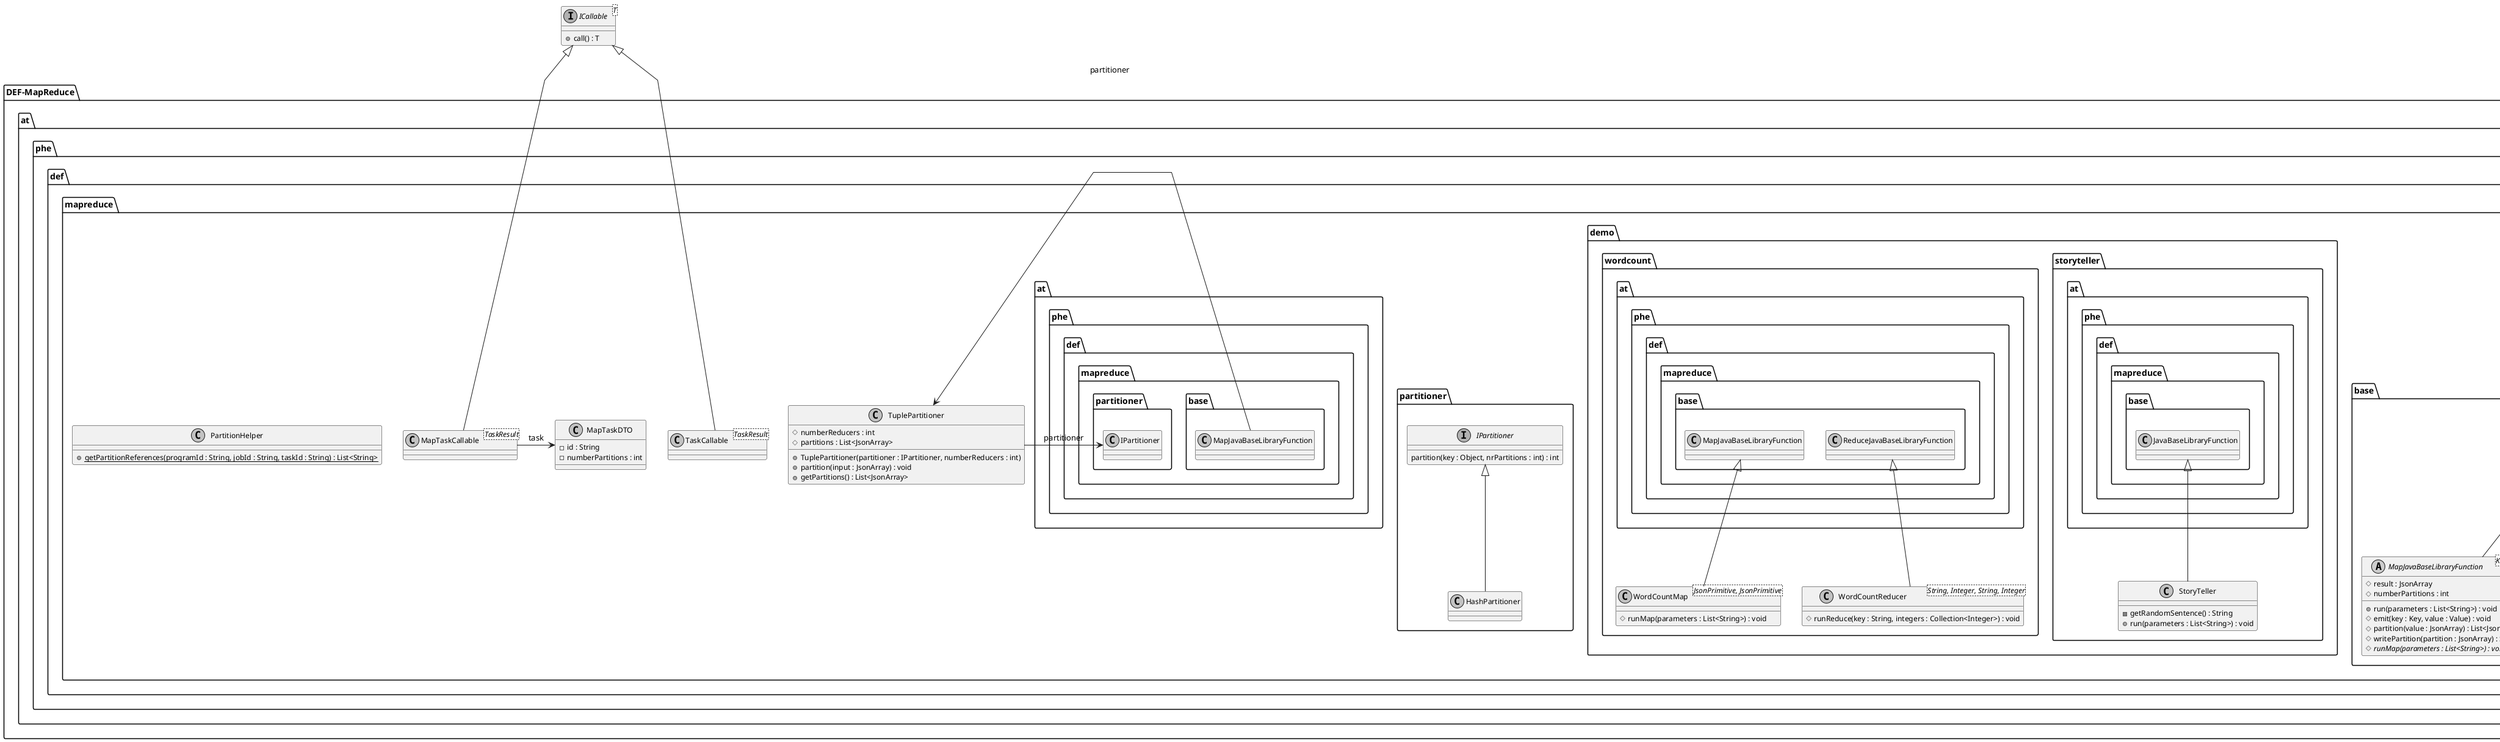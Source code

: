 @startuml

skinparam monochrome true
'skinparam style strictuml
skinparam linetype polyline
skinparam class {
    FontSize 13
    attribute {
        FontSize 12
    }
}

interface ICallable<T> {
    +call() : T
}

package DEF-MapReduce {
    namespace at.phe.def.mapreduce {

        namespace base {
            abstract class MapJavaBaseLibraryFunction<Key, Value> {
                #result : JsonArray
                #numberPartitions : int
                +run(parameters : List<String>) : void
                #emit(key : Key, value : Value) : void
                #partition(value : JsonArray) : List<JsonArray>
                #writePartition(partition : JsonArray) : String
                #{abstract} runMap(parameters : List<String>) : void
            }

            abstract class ReduceJavaBaseLibraryFunction<Key, Value, KeyOut, ValueOut> {
                #result : HashMap<KeyOut, ValueOut>
                +ReduceJavaBaseLibraryFunction(keyClass : Class<Key>, valueClass : Class<Value>)
                +run(parameters : List<String>) : void
                #emit(key : KeyOut, value : ValueOut) : void
                #{abstract} runReduce(key : Key, values : Collection<Value>) : void
            }

            abstract class JavaBaseLibraryFunction {
                +run() : void
                +{abstract} run(parameters : List<String>) : void
            }

            JavaBaseLibraryFunction <|-- MapJavaBaseLibraryFunction
            JavaBaseLibraryFunction <|-- ReduceJavaBaseLibraryFunction
        }

        namespace demo {
            namespace storyteller {
                class StoryTeller {
                    -getRandomSentence() : String
                    +run(parameters : List<String>) : void
                }
                at.phe.def.mapreduce.base.JavaBaseLibraryFunction <|-- StoryTeller
            }

            namespace wordcount {
                class WordCountMap<JsonPrimitive, JsonPrimitive> {
                    #runMap(parameters : List<String>) : void
                }
                class WordCountReducer<String, Integer, String, Integer> {
                    #runReduce(key : String, integers : Collection<Integer>) : void
                }

                at.phe.def.mapreduce.base.MapJavaBaseLibraryFunction <|-- WordCountMap
                at.phe.def.mapreduce.base.ReduceJavaBaseLibraryFunction <|-- WordCountReducer
            }
        }

        namespace partitioner {
            interface IPartitioner {
                partition(key : Object, nrPartitions : int) : int
            }
            class HashPartitioner

            IPartitioner <|-- HashPartitioner
        }

        class MapTaskCallable<TaskResult>
        class TaskCallable<TaskResult>

        class MapTaskDTO {
            -id : String
            -numberPartitions : int
        }

        class PartitionHelper {
            +{static} getPartitionReferences(programId : String, jobId : String, taskId : String) : List<String>
        }
        class TuplePartitioner {
            #numberReducers : int
            #partitions : List<JsonArray>
            +TuplePartitioner(partitioner : IPartitioner, numberReducers : int)
            +partition(input : JsonArray) : void
            +getPartitions() : List<JsonArray>
        }

        at.phe.def.mapreduce.base.MapJavaBaseLibraryFunction -> TuplePartitioner : partitioner

        at.phe.def.mapreduce.partitioner.IPartitioner <- TuplePartitioner : partitioner

        .ICallable <|-- MapTaskCallable
        .ICallable <|-- TaskCallable

        MapTaskDTO <- MapTaskCallable : task
    }
}

newpage
skinparam monochrome true
'skinparam style strictuml
skinparam linetype polyline
skinparam class {
    FontSize 13
    attribute {
        FontSize 12
    }
}

interface ICallable<T> {
    +call() : T
}

package DEF-Commons {
    namespace at.enfilo.def.prototype1.commons {
        class PersistenceHandler {
            + {abstract} writeResource(pId : String, jId : String, key : String, value : String) : void
            + {abstract} readResource(pId : String, jId : String, key : String) : String
        }

        namespace remote {
            class TaskDTO {
                -programId : String
                -jobId : String
                -libFunctionId : String
                -id : String
                -inParameters : List<String>
            }
        }
    }
}


package DEF-WorkerAPI {
    namespace at.enfilo.def.prototype1.workerapi {
        abstract class JavaBaseLibraryFunction {
            #inParameters : List<String>
            +getResult() : String
            +{abstract} run() : void
            +{static} main(args : String[]) : void
            #setResult(result : <T>)
            #writeJobResource(value : <T>, resource : String) : void
        }

        at.enfilo.def.prototype1.commons.PersistenceHandler <- JavaBaseLibraryFunction : persistenceHandler
    }
}

package DEF-WorkerModule {
    namespace at.enfilo.def.prototype1.workermodule {
        class DispatcherClient {
            +runTask(task : TaskDTO) : TaskResult
        }
    }
}

package DEF-Domain {
    namespace at.enfilo.def.prototype1.domain {
        class Task
    }
}

package DEF-MapReduce {
    namespace at.phe.def.mapreduce {

        namespace base {

            abstract class JavaBaseLibraryFunction {
                +run() : void
                +{abstract} run(parameters : List<String>) : void
            }

            JavaBaseLibraryFunction <|-- MapJavaBaseLibraryFunction
            JavaBaseLibraryFunction <|-- ReduceJavaBaseLibraryFunction
            at.enfilo.def.prototype1.workerapi.JavaBaseLibraryFunction <|-- JavaBaseLibraryFunction
        }


        class MapTaskCallable<TaskResult>
        class TaskCallable<TaskResult>

        class MapTaskDTO {
        }


        .ICallable <|-- MapTaskCallable
        .ICallable <|-- TaskCallable


        at.enfilo.def.prototype1.workermodule.DispatcherClient <- MapTaskCallable : dispatcher
        at.enfilo.def.prototype1.commons.PersistenceHandler <- MapTaskCallable : persistenceHandler

        at.enfilo.def.prototype1.commons.remote.TaskDTO <- MapTaskDTO : appTask
        at.enfilo.def.prototype1.commons.remote.TaskDTO <- MapTaskDTO : mapTask
        MapTaskDTO <- MapTaskCallable : task

        at.enfilo.def.prototype1.workermodule.DispatcherClient <- TaskCallable : dispatcher
        at.enfilo.def.prototype1.domain.Task <- TaskCallable : task
    }
}


@enduml